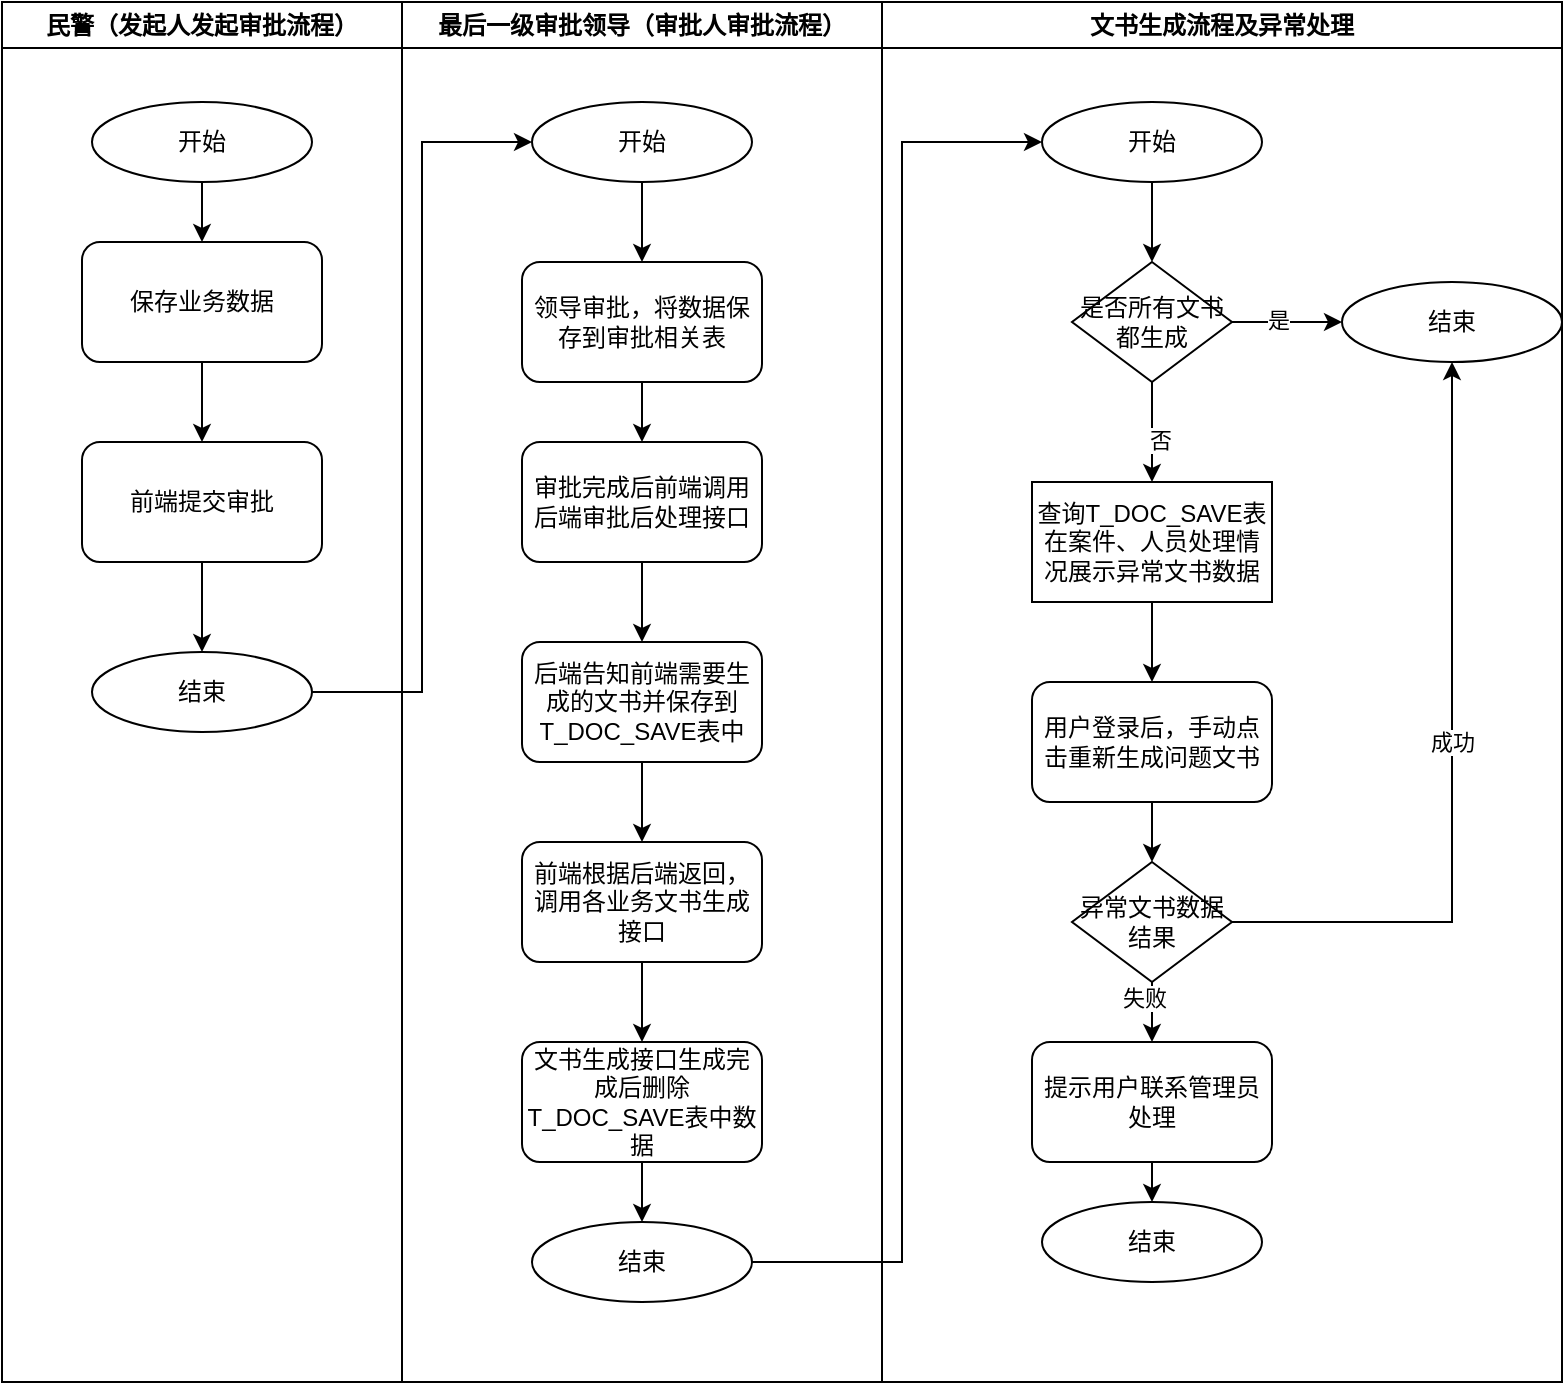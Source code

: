 <mxfile version="22.0.8" type="github">
  <diagram name="第 1 页" id="LQdozCUzeREpDvEhHPBl">
    <mxGraphModel dx="1562" dy="862" grid="1" gridSize="10" guides="1" tooltips="1" connect="1" arrows="1" fold="1" page="1" pageScale="1" pageWidth="827" pageHeight="1169" math="0" shadow="0">
      <root>
        <mxCell id="0" />
        <mxCell id="1" parent="0" />
        <mxCell id="T9YjubL9M0EGLn5qWtzr-3" value="" style="edgeStyle=orthogonalEdgeStyle;rounded=0;orthogonalLoop=1;jettySize=auto;html=1;" parent="1" source="T9YjubL9M0EGLn5qWtzr-1" target="T9YjubL9M0EGLn5qWtzr-2" edge="1">
          <mxGeometry relative="1" as="geometry" />
        </mxCell>
        <mxCell id="T9YjubL9M0EGLn5qWtzr-1" value="保存业务数据" style="rounded=1;whiteSpace=wrap;html=1;" parent="1" vertex="1">
          <mxGeometry x="80" y="200" width="120" height="60" as="geometry" />
        </mxCell>
        <mxCell id="CQb4Y2ikIRKzOgYr6Xi7-5" style="edgeStyle=orthogonalEdgeStyle;rounded=0;orthogonalLoop=1;jettySize=auto;html=1;exitX=0.5;exitY=1;exitDx=0;exitDy=0;entryX=0.5;entryY=0;entryDx=0;entryDy=0;" edge="1" parent="1" source="T9YjubL9M0EGLn5qWtzr-2" target="CQb4Y2ikIRKzOgYr6Xi7-4">
          <mxGeometry relative="1" as="geometry" />
        </mxCell>
        <mxCell id="T9YjubL9M0EGLn5qWtzr-2" value="前端提交审批" style="whiteSpace=wrap;html=1;rounded=1;" parent="1" vertex="1">
          <mxGeometry x="80" y="300" width="120" height="60" as="geometry" />
        </mxCell>
        <mxCell id="T9YjubL9M0EGLn5qWtzr-11" value="" style="edgeStyle=orthogonalEdgeStyle;rounded=0;orthogonalLoop=1;jettySize=auto;html=1;" parent="1" source="T9YjubL9M0EGLn5qWtzr-10" target="T9YjubL9M0EGLn5qWtzr-1" edge="1">
          <mxGeometry relative="1" as="geometry" />
        </mxCell>
        <mxCell id="T9YjubL9M0EGLn5qWtzr-10" value="开始" style="ellipse;whiteSpace=wrap;html=1;" parent="1" vertex="1">
          <mxGeometry x="85" y="130" width="110" height="40" as="geometry" />
        </mxCell>
        <mxCell id="CQb4Y2ikIRKzOgYr6Xi7-2" value="民警（发起人发起审批流程）" style="swimlane;whiteSpace=wrap;html=1;" vertex="1" parent="1">
          <mxGeometry x="40" y="80" width="200" height="690" as="geometry" />
        </mxCell>
        <mxCell id="CQb4Y2ikIRKzOgYr6Xi7-4" value="结束" style="ellipse;whiteSpace=wrap;html=1;" vertex="1" parent="CQb4Y2ikIRKzOgYr6Xi7-2">
          <mxGeometry x="45" y="325" width="110" height="40" as="geometry" />
        </mxCell>
        <mxCell id="CQb4Y2ikIRKzOgYr6Xi7-3" value="最后一级审批领导（审批人审批流程）" style="swimlane;whiteSpace=wrap;html=1;" vertex="1" parent="1">
          <mxGeometry x="240" y="80" width="240" height="690" as="geometry" />
        </mxCell>
        <mxCell id="CQb4Y2ikIRKzOgYr6Xi7-7" value="" style="edgeStyle=orthogonalEdgeStyle;rounded=0;orthogonalLoop=1;jettySize=auto;html=1;" edge="1" parent="CQb4Y2ikIRKzOgYr6Xi7-3" source="CQb4Y2ikIRKzOgYr6Xi7-6" target="T9YjubL9M0EGLn5qWtzr-4">
          <mxGeometry relative="1" as="geometry" />
        </mxCell>
        <mxCell id="CQb4Y2ikIRKzOgYr6Xi7-6" value="开始" style="ellipse;whiteSpace=wrap;html=1;" vertex="1" parent="CQb4Y2ikIRKzOgYr6Xi7-3">
          <mxGeometry x="65" y="50" width="110" height="40" as="geometry" />
        </mxCell>
        <mxCell id="T9YjubL9M0EGLn5qWtzr-4" value="领导审批，将数据保存到审批相关表" style="whiteSpace=wrap;html=1;rounded=1;" parent="CQb4Y2ikIRKzOgYr6Xi7-3" vertex="1">
          <mxGeometry x="60" y="130" width="120" height="60" as="geometry" />
        </mxCell>
        <mxCell id="T9YjubL9M0EGLn5qWtzr-6" value="审批完成后前端调用后端审批后处理接口" style="whiteSpace=wrap;html=1;rounded=1;" parent="CQb4Y2ikIRKzOgYr6Xi7-3" vertex="1">
          <mxGeometry x="60" y="220" width="120" height="60" as="geometry" />
        </mxCell>
        <mxCell id="T9YjubL9M0EGLn5qWtzr-7" value="" style="edgeStyle=orthogonalEdgeStyle;rounded=0;orthogonalLoop=1;jettySize=auto;html=1;" parent="CQb4Y2ikIRKzOgYr6Xi7-3" source="T9YjubL9M0EGLn5qWtzr-4" target="T9YjubL9M0EGLn5qWtzr-6" edge="1">
          <mxGeometry relative="1" as="geometry" />
        </mxCell>
        <mxCell id="T9YjubL9M0EGLn5qWtzr-8" value="后端告知前端需要生成的文书并保存到T_DOC_SAVE表中" style="whiteSpace=wrap;html=1;rounded=1;" parent="CQb4Y2ikIRKzOgYr6Xi7-3" vertex="1">
          <mxGeometry x="60" y="320" width="120" height="60" as="geometry" />
        </mxCell>
        <mxCell id="T9YjubL9M0EGLn5qWtzr-9" value="" style="edgeStyle=orthogonalEdgeStyle;rounded=0;orthogonalLoop=1;jettySize=auto;html=1;" parent="CQb4Y2ikIRKzOgYr6Xi7-3" source="T9YjubL9M0EGLn5qWtzr-6" target="T9YjubL9M0EGLn5qWtzr-8" edge="1">
          <mxGeometry relative="1" as="geometry" />
        </mxCell>
        <mxCell id="T9YjubL9M0EGLn5qWtzr-12" value="前端根据后端返回，调用各业务文书生成接口" style="whiteSpace=wrap;html=1;rounded=1;" parent="CQb4Y2ikIRKzOgYr6Xi7-3" vertex="1">
          <mxGeometry x="60" y="420" width="120" height="60" as="geometry" />
        </mxCell>
        <mxCell id="T9YjubL9M0EGLn5qWtzr-13" value="" style="edgeStyle=orthogonalEdgeStyle;rounded=0;orthogonalLoop=1;jettySize=auto;html=1;" parent="CQb4Y2ikIRKzOgYr6Xi7-3" source="T9YjubL9M0EGLn5qWtzr-8" target="T9YjubL9M0EGLn5qWtzr-12" edge="1">
          <mxGeometry relative="1" as="geometry" />
        </mxCell>
        <mxCell id="T9YjubL9M0EGLn5qWtzr-14" value="文书生成接口生成完成后删除T_DOC_SAVE表中数据" style="whiteSpace=wrap;html=1;rounded=1;" parent="CQb4Y2ikIRKzOgYr6Xi7-3" vertex="1">
          <mxGeometry x="60" y="520" width="120" height="60" as="geometry" />
        </mxCell>
        <mxCell id="T9YjubL9M0EGLn5qWtzr-15" value="" style="edgeStyle=orthogonalEdgeStyle;rounded=0;orthogonalLoop=1;jettySize=auto;html=1;" parent="CQb4Y2ikIRKzOgYr6Xi7-3" source="T9YjubL9M0EGLn5qWtzr-12" target="T9YjubL9M0EGLn5qWtzr-14" edge="1">
          <mxGeometry relative="1" as="geometry" />
        </mxCell>
        <mxCell id="T9YjubL9M0EGLn5qWtzr-16" value="结束" style="ellipse;whiteSpace=wrap;html=1;" parent="CQb4Y2ikIRKzOgYr6Xi7-3" vertex="1">
          <mxGeometry x="65" y="610" width="110" height="40" as="geometry" />
        </mxCell>
        <mxCell id="T9YjubL9M0EGLn5qWtzr-17" value="" style="edgeStyle=orthogonalEdgeStyle;rounded=0;orthogonalLoop=1;jettySize=auto;html=1;" parent="CQb4Y2ikIRKzOgYr6Xi7-3" source="T9YjubL9M0EGLn5qWtzr-14" target="T9YjubL9M0EGLn5qWtzr-16" edge="1">
          <mxGeometry relative="1" as="geometry" />
        </mxCell>
        <mxCell id="CQb4Y2ikIRKzOgYr6Xi7-8" style="edgeStyle=orthogonalEdgeStyle;rounded=0;orthogonalLoop=1;jettySize=auto;html=1;exitX=1;exitY=0.5;exitDx=0;exitDy=0;entryX=0;entryY=0.5;entryDx=0;entryDy=0;" edge="1" parent="1" source="CQb4Y2ikIRKzOgYr6Xi7-4" target="CQb4Y2ikIRKzOgYr6Xi7-6">
          <mxGeometry relative="1" as="geometry" />
        </mxCell>
        <mxCell id="CQb4Y2ikIRKzOgYr6Xi7-9" value="文书生成流程及异常处理" style="swimlane;whiteSpace=wrap;html=1;" vertex="1" parent="1">
          <mxGeometry x="480" y="80" width="340" height="690" as="geometry" />
        </mxCell>
        <mxCell id="CQb4Y2ikIRKzOgYr6Xi7-25" value="" style="edgeStyle=orthogonalEdgeStyle;rounded=0;orthogonalLoop=1;jettySize=auto;html=1;" edge="1" parent="CQb4Y2ikIRKzOgYr6Xi7-9" source="CQb4Y2ikIRKzOgYr6Xi7-11" target="CQb4Y2ikIRKzOgYr6Xi7-24">
          <mxGeometry relative="1" as="geometry" />
        </mxCell>
        <mxCell id="CQb4Y2ikIRKzOgYr6Xi7-11" value="开始" style="ellipse;whiteSpace=wrap;html=1;" vertex="1" parent="CQb4Y2ikIRKzOgYr6Xi7-9">
          <mxGeometry x="80" y="50" width="110" height="40" as="geometry" />
        </mxCell>
        <mxCell id="CQb4Y2ikIRKzOgYr6Xi7-27" value="" style="edgeStyle=orthogonalEdgeStyle;rounded=0;orthogonalLoop=1;jettySize=auto;html=1;" edge="1" parent="CQb4Y2ikIRKzOgYr6Xi7-9" source="CQb4Y2ikIRKzOgYr6Xi7-24" target="CQb4Y2ikIRKzOgYr6Xi7-26">
          <mxGeometry relative="1" as="geometry" />
        </mxCell>
        <mxCell id="CQb4Y2ikIRKzOgYr6Xi7-28" value="是" style="edgeLabel;html=1;align=center;verticalAlign=middle;resizable=0;points=[];" vertex="1" connectable="0" parent="CQb4Y2ikIRKzOgYr6Xi7-27">
          <mxGeometry x="-0.171" y="1" relative="1" as="geometry">
            <mxPoint as="offset" />
          </mxGeometry>
        </mxCell>
        <mxCell id="CQb4Y2ikIRKzOgYr6Xi7-30" value="" style="edgeStyle=orthogonalEdgeStyle;rounded=0;orthogonalLoop=1;jettySize=auto;html=1;" edge="1" parent="CQb4Y2ikIRKzOgYr6Xi7-9" source="CQb4Y2ikIRKzOgYr6Xi7-24" target="CQb4Y2ikIRKzOgYr6Xi7-29">
          <mxGeometry relative="1" as="geometry" />
        </mxCell>
        <mxCell id="CQb4Y2ikIRKzOgYr6Xi7-31" value="否" style="edgeLabel;html=1;align=center;verticalAlign=middle;resizable=0;points=[];" vertex="1" connectable="0" parent="CQb4Y2ikIRKzOgYr6Xi7-30">
          <mxGeometry x="0.152" y="4" relative="1" as="geometry">
            <mxPoint as="offset" />
          </mxGeometry>
        </mxCell>
        <mxCell id="CQb4Y2ikIRKzOgYr6Xi7-24" value="是否所有文书都生成" style="rhombus;whiteSpace=wrap;html=1;" vertex="1" parent="CQb4Y2ikIRKzOgYr6Xi7-9">
          <mxGeometry x="95" y="130" width="80" height="60" as="geometry" />
        </mxCell>
        <mxCell id="CQb4Y2ikIRKzOgYr6Xi7-26" value="结束" style="ellipse;whiteSpace=wrap;html=1;" vertex="1" parent="CQb4Y2ikIRKzOgYr6Xi7-9">
          <mxGeometry x="230" y="140" width="110" height="40" as="geometry" />
        </mxCell>
        <mxCell id="CQb4Y2ikIRKzOgYr6Xi7-33" value="" style="edgeStyle=orthogonalEdgeStyle;rounded=0;orthogonalLoop=1;jettySize=auto;html=1;" edge="1" parent="CQb4Y2ikIRKzOgYr6Xi7-9" source="CQb4Y2ikIRKzOgYr6Xi7-29" target="CQb4Y2ikIRKzOgYr6Xi7-32">
          <mxGeometry relative="1" as="geometry" />
        </mxCell>
        <mxCell id="CQb4Y2ikIRKzOgYr6Xi7-29" value="查询T_DOC_SAVE表在案件、人员处理情况展示异常文书数据" style="whiteSpace=wrap;html=1;" vertex="1" parent="CQb4Y2ikIRKzOgYr6Xi7-9">
          <mxGeometry x="75" y="240" width="120" height="60" as="geometry" />
        </mxCell>
        <mxCell id="CQb4Y2ikIRKzOgYr6Xi7-35" style="edgeStyle=orthogonalEdgeStyle;rounded=0;orthogonalLoop=1;jettySize=auto;html=1;exitX=0.5;exitY=1;exitDx=0;exitDy=0;entryX=0.5;entryY=0;entryDx=0;entryDy=0;" edge="1" parent="CQb4Y2ikIRKzOgYr6Xi7-9" source="CQb4Y2ikIRKzOgYr6Xi7-32" target="CQb4Y2ikIRKzOgYr6Xi7-34">
          <mxGeometry relative="1" as="geometry" />
        </mxCell>
        <mxCell id="CQb4Y2ikIRKzOgYr6Xi7-32" value="用户登录后，手动点击重新生成问题文书" style="rounded=1;whiteSpace=wrap;html=1;" vertex="1" parent="CQb4Y2ikIRKzOgYr6Xi7-9">
          <mxGeometry x="75" y="340" width="120" height="60" as="geometry" />
        </mxCell>
        <mxCell id="CQb4Y2ikIRKzOgYr6Xi7-37" style="edgeStyle=orthogonalEdgeStyle;rounded=0;orthogonalLoop=1;jettySize=auto;html=1;exitX=1;exitY=0.5;exitDx=0;exitDy=0;entryX=0.5;entryY=1;entryDx=0;entryDy=0;" edge="1" parent="CQb4Y2ikIRKzOgYr6Xi7-9" source="CQb4Y2ikIRKzOgYr6Xi7-34" target="CQb4Y2ikIRKzOgYr6Xi7-26">
          <mxGeometry relative="1" as="geometry" />
        </mxCell>
        <mxCell id="CQb4Y2ikIRKzOgYr6Xi7-38" value="成功" style="edgeLabel;html=1;align=center;verticalAlign=middle;resizable=0;points=[];" vertex="1" connectable="0" parent="CQb4Y2ikIRKzOgYr6Xi7-37">
          <mxGeometry x="0.027" relative="1" as="geometry">
            <mxPoint as="offset" />
          </mxGeometry>
        </mxCell>
        <mxCell id="CQb4Y2ikIRKzOgYr6Xi7-39" style="edgeStyle=orthogonalEdgeStyle;rounded=0;orthogonalLoop=1;jettySize=auto;html=1;exitX=0.5;exitY=1;exitDx=0;exitDy=0;entryX=0.5;entryY=0;entryDx=0;entryDy=0;" edge="1" parent="CQb4Y2ikIRKzOgYr6Xi7-9" source="CQb4Y2ikIRKzOgYr6Xi7-34" target="CQb4Y2ikIRKzOgYr6Xi7-36">
          <mxGeometry relative="1" as="geometry" />
        </mxCell>
        <mxCell id="CQb4Y2ikIRKzOgYr6Xi7-40" value="失败" style="edgeLabel;html=1;align=center;verticalAlign=middle;resizable=0;points=[];" vertex="1" connectable="0" parent="CQb4Y2ikIRKzOgYr6Xi7-39">
          <mxGeometry x="-0.51" y="-4" relative="1" as="geometry">
            <mxPoint as="offset" />
          </mxGeometry>
        </mxCell>
        <mxCell id="CQb4Y2ikIRKzOgYr6Xi7-34" value="异常文书数据结果" style="rhombus;whiteSpace=wrap;html=1;" vertex="1" parent="CQb4Y2ikIRKzOgYr6Xi7-9">
          <mxGeometry x="95" y="430" width="80" height="60" as="geometry" />
        </mxCell>
        <mxCell id="CQb4Y2ikIRKzOgYr6Xi7-42" style="edgeStyle=orthogonalEdgeStyle;rounded=0;orthogonalLoop=1;jettySize=auto;html=1;exitX=0.5;exitY=1;exitDx=0;exitDy=0;entryX=0.5;entryY=0;entryDx=0;entryDy=0;" edge="1" parent="CQb4Y2ikIRKzOgYr6Xi7-9" source="CQb4Y2ikIRKzOgYr6Xi7-36" target="CQb4Y2ikIRKzOgYr6Xi7-41">
          <mxGeometry relative="1" as="geometry" />
        </mxCell>
        <mxCell id="CQb4Y2ikIRKzOgYr6Xi7-36" value="提示用户联系管理员处理" style="rounded=1;whiteSpace=wrap;html=1;" vertex="1" parent="CQb4Y2ikIRKzOgYr6Xi7-9">
          <mxGeometry x="75" y="520" width="120" height="60" as="geometry" />
        </mxCell>
        <mxCell id="CQb4Y2ikIRKzOgYr6Xi7-41" value="结束" style="ellipse;whiteSpace=wrap;html=1;" vertex="1" parent="CQb4Y2ikIRKzOgYr6Xi7-9">
          <mxGeometry x="80" y="600" width="110" height="40" as="geometry" />
        </mxCell>
        <mxCell id="CQb4Y2ikIRKzOgYr6Xi7-23" style="edgeStyle=orthogonalEdgeStyle;rounded=0;orthogonalLoop=1;jettySize=auto;html=1;exitX=1;exitY=0.5;exitDx=0;exitDy=0;entryX=0;entryY=0.5;entryDx=0;entryDy=0;" edge="1" parent="1" source="T9YjubL9M0EGLn5qWtzr-16" target="CQb4Y2ikIRKzOgYr6Xi7-11">
          <mxGeometry relative="1" as="geometry">
            <Array as="points">
              <mxPoint x="490" y="710" />
              <mxPoint x="490" y="150" />
            </Array>
          </mxGeometry>
        </mxCell>
      </root>
    </mxGraphModel>
  </diagram>
</mxfile>
